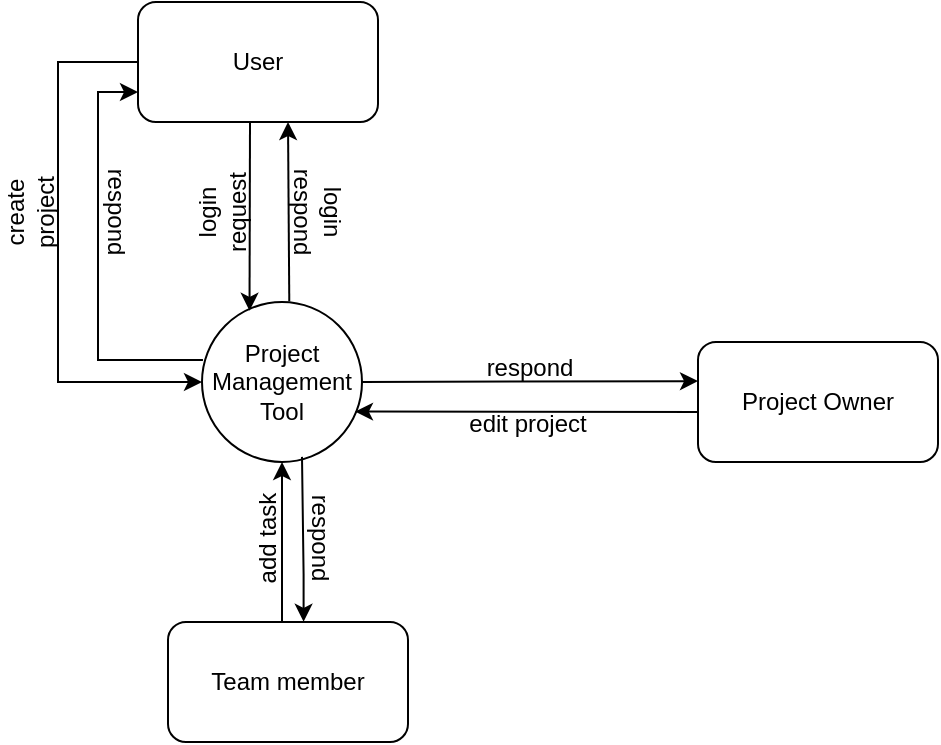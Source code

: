 <mxfile version="22.0.4" type="device">
  <diagram name="Page-1" id="wAiT83aFaLoQJSstoIy2">
    <mxGraphModel dx="639" dy="384" grid="1" gridSize="10" guides="1" tooltips="1" connect="1" arrows="1" fold="1" page="1" pageScale="1" pageWidth="850" pageHeight="1100" math="0" shadow="0">
      <root>
        <mxCell id="0" />
        <mxCell id="1" parent="0" />
        <mxCell id="ncsUlH7SaaEAATTWxBmt-1" value="Project Management Tool" style="ellipse;whiteSpace=wrap;html=1;aspect=fixed;" parent="1" vertex="1">
          <mxGeometry x="322" y="230" width="80" height="80" as="geometry" />
        </mxCell>
        <mxCell id="ncsUlH7SaaEAATTWxBmt-2" value="" style="endArrow=classic;html=1;rounded=0;entryX=0.297;entryY=0.055;entryDx=0;entryDy=0;entryPerimeter=0;" parent="1" edge="1" target="ncsUlH7SaaEAATTWxBmt-1">
          <mxGeometry width="50" height="50" relative="1" as="geometry">
            <mxPoint x="346" y="140" as="sourcePoint" />
            <mxPoint x="332.08" y="170.46" as="targetPoint" />
          </mxGeometry>
        </mxCell>
        <mxCell id="l_QckoHt5zYZF1I1-2LH-3" value="" style="endArrow=none;html=1;rounded=0;entryX=0.608;entryY=-0.005;entryDx=0;entryDy=0;entryPerimeter=0;endFill=0;startArrow=classic;startFill=1;" edge="1" parent="1">
          <mxGeometry width="50" height="50" relative="1" as="geometry">
            <mxPoint x="365" y="140" as="sourcePoint" />
            <mxPoint x="365.64" y="229.6" as="targetPoint" />
          </mxGeometry>
        </mxCell>
        <mxCell id="l_QckoHt5zYZF1I1-2LH-5" value="" style="endArrow=none;html=1;rounded=0;endFill=0;startArrow=classic;startFill=1;entryX=1;entryY=0.5;entryDx=0;entryDy=0;" edge="1" parent="1" target="ncsUlH7SaaEAATTWxBmt-1">
          <mxGeometry width="50" height="50" relative="1" as="geometry">
            <mxPoint x="570" y="269.55" as="sourcePoint" />
            <mxPoint x="380" y="269.55" as="targetPoint" />
          </mxGeometry>
        </mxCell>
        <mxCell id="l_QckoHt5zYZF1I1-2LH-6" value="" style="endArrow=classic;html=1;rounded=0;endFill=1;startArrow=none;startFill=0;entryX=0.956;entryY=0.685;entryDx=0;entryDy=0;exitX=0.013;exitY=0.584;exitDx=0;exitDy=0;exitPerimeter=0;entryPerimeter=0;" edge="1" parent="1" source="ncsUlH7SaaEAATTWxBmt-3" target="ncsUlH7SaaEAATTWxBmt-1">
          <mxGeometry width="50" height="50" relative="1" as="geometry">
            <mxPoint x="590" y="250" as="sourcePoint" />
            <mxPoint x="400" y="250" as="targetPoint" />
          </mxGeometry>
        </mxCell>
        <mxCell id="ncsUlH7SaaEAATTWxBmt-3" value="Project Owner" style="rounded=1;whiteSpace=wrap;html=1;" parent="1" vertex="1">
          <mxGeometry x="570" y="250" width="120" height="60" as="geometry" />
        </mxCell>
        <mxCell id="l_QckoHt5zYZF1I1-2LH-9" style="edgeStyle=orthogonalEdgeStyle;rounded=0;orthogonalLoop=1;jettySize=auto;html=1;entryX=0;entryY=0.5;entryDx=0;entryDy=0;" edge="1" parent="1" source="l_QckoHt5zYZF1I1-2LH-1" target="ncsUlH7SaaEAATTWxBmt-1">
          <mxGeometry relative="1" as="geometry">
            <Array as="points">
              <mxPoint x="250" y="110" />
              <mxPoint x="250" y="270" />
            </Array>
          </mxGeometry>
        </mxCell>
        <mxCell id="l_QckoHt5zYZF1I1-2LH-1" value="User" style="rounded=1;whiteSpace=wrap;html=1;" vertex="1" parent="1">
          <mxGeometry x="290" y="80" width="120" height="60" as="geometry" />
        </mxCell>
        <mxCell id="l_QckoHt5zYZF1I1-2LH-16" style="edgeStyle=orthogonalEdgeStyle;rounded=0;orthogonalLoop=1;jettySize=auto;html=1;entryX=0.5;entryY=1;entryDx=0;entryDy=0;" edge="1" parent="1" source="l_QckoHt5zYZF1I1-2LH-2" target="ncsUlH7SaaEAATTWxBmt-1">
          <mxGeometry relative="1" as="geometry">
            <Array as="points">
              <mxPoint x="362" y="370" />
              <mxPoint x="362" y="370" />
            </Array>
          </mxGeometry>
        </mxCell>
        <mxCell id="l_QckoHt5zYZF1I1-2LH-17" style="edgeStyle=orthogonalEdgeStyle;rounded=0;orthogonalLoop=1;jettySize=auto;html=1;endArrow=none;endFill=0;startArrow=classic;startFill=1;exitX=0.565;exitY=-0.002;exitDx=0;exitDy=0;exitPerimeter=0;entryX=0.625;entryY=0.968;entryDx=0;entryDy=0;entryPerimeter=0;" edge="1" parent="1" source="l_QckoHt5zYZF1I1-2LH-2" target="ncsUlH7SaaEAATTWxBmt-1">
          <mxGeometry relative="1" as="geometry">
            <mxPoint x="372" y="386" as="sourcePoint" />
            <mxPoint x="372" y="310" as="targetPoint" />
            <Array as="points">
              <mxPoint x="373" y="366" />
              <mxPoint x="372" y="366" />
            </Array>
          </mxGeometry>
        </mxCell>
        <mxCell id="l_QckoHt5zYZF1I1-2LH-2" value="Team member" style="rounded=1;whiteSpace=wrap;html=1;" vertex="1" parent="1">
          <mxGeometry x="305" y="390" width="120" height="60" as="geometry" />
        </mxCell>
        <mxCell id="l_QckoHt5zYZF1I1-2LH-13" value="edit project" style="text;html=1;strokeColor=none;fillColor=none;align=center;verticalAlign=middle;whiteSpace=wrap;rounded=0;" vertex="1" parent="1">
          <mxGeometry x="430" y="276" width="110" height="30" as="geometry" />
        </mxCell>
        <mxCell id="l_QckoHt5zYZF1I1-2LH-14" value="respond" style="text;html=1;strokeColor=none;fillColor=none;align=center;verticalAlign=middle;whiteSpace=wrap;rounded=0;" vertex="1" parent="1">
          <mxGeometry x="431" y="248" width="110" height="30" as="geometry" />
        </mxCell>
        <mxCell id="l_QckoHt5zYZF1I1-2LH-7" value="login request" style="text;html=1;strokeColor=none;fillColor=none;align=center;verticalAlign=middle;whiteSpace=wrap;rounded=0;rotation=-90;" vertex="1" parent="1">
          <mxGeometry x="302" y="170" width="60" height="30" as="geometry" />
        </mxCell>
        <mxCell id="l_QckoHt5zYZF1I1-2LH-10" value="create project" style="text;html=1;strokeColor=none;fillColor=none;align=center;verticalAlign=middle;whiteSpace=wrap;rounded=0;rotation=-90;" vertex="1" parent="1">
          <mxGeometry x="206" y="170" width="60" height="30" as="geometry" />
        </mxCell>
        <mxCell id="l_QckoHt5zYZF1I1-2LH-8" value="login respond&lt;br&gt;" style="text;html=1;strokeColor=none;fillColor=none;align=center;verticalAlign=middle;whiteSpace=wrap;rounded=0;rotation=90;" vertex="1" parent="1">
          <mxGeometry x="350" y="170" width="60" height="30" as="geometry" />
        </mxCell>
        <mxCell id="l_QckoHt5zYZF1I1-2LH-12" value="respond" style="text;html=1;strokeColor=none;fillColor=none;align=center;verticalAlign=middle;whiteSpace=wrap;rounded=0;rotation=90;" vertex="1" parent="1">
          <mxGeometry x="249" y="170" width="60" height="30" as="geometry" />
        </mxCell>
        <mxCell id="l_QckoHt5zYZF1I1-2LH-11" style="edgeStyle=orthogonalEdgeStyle;rounded=0;orthogonalLoop=1;jettySize=auto;html=1;entryX=0.006;entryY=0.363;entryDx=0;entryDy=0;entryPerimeter=0;exitX=0;exitY=0.75;exitDx=0;exitDy=0;endArrow=none;endFill=0;startArrow=classic;startFill=1;" edge="1" parent="1" source="l_QckoHt5zYZF1I1-2LH-1" target="ncsUlH7SaaEAATTWxBmt-1">
          <mxGeometry relative="1" as="geometry">
            <Array as="points">
              <mxPoint x="270" y="125" />
              <mxPoint x="270" y="259" />
            </Array>
          </mxGeometry>
        </mxCell>
        <mxCell id="l_QckoHt5zYZF1I1-2LH-18" value="add task" style="text;html=1;strokeColor=none;fillColor=none;align=center;verticalAlign=middle;whiteSpace=wrap;rounded=0;rotation=-90;" vertex="1" parent="1">
          <mxGeometry x="325" y="333" width="60" height="30" as="geometry" />
        </mxCell>
        <mxCell id="l_QckoHt5zYZF1I1-2LH-19" value="respond" style="text;html=1;strokeColor=none;fillColor=none;align=center;verticalAlign=middle;whiteSpace=wrap;rounded=0;rotation=90;" vertex="1" parent="1">
          <mxGeometry x="351" y="333" width="60" height="30" as="geometry" />
        </mxCell>
      </root>
    </mxGraphModel>
  </diagram>
</mxfile>
